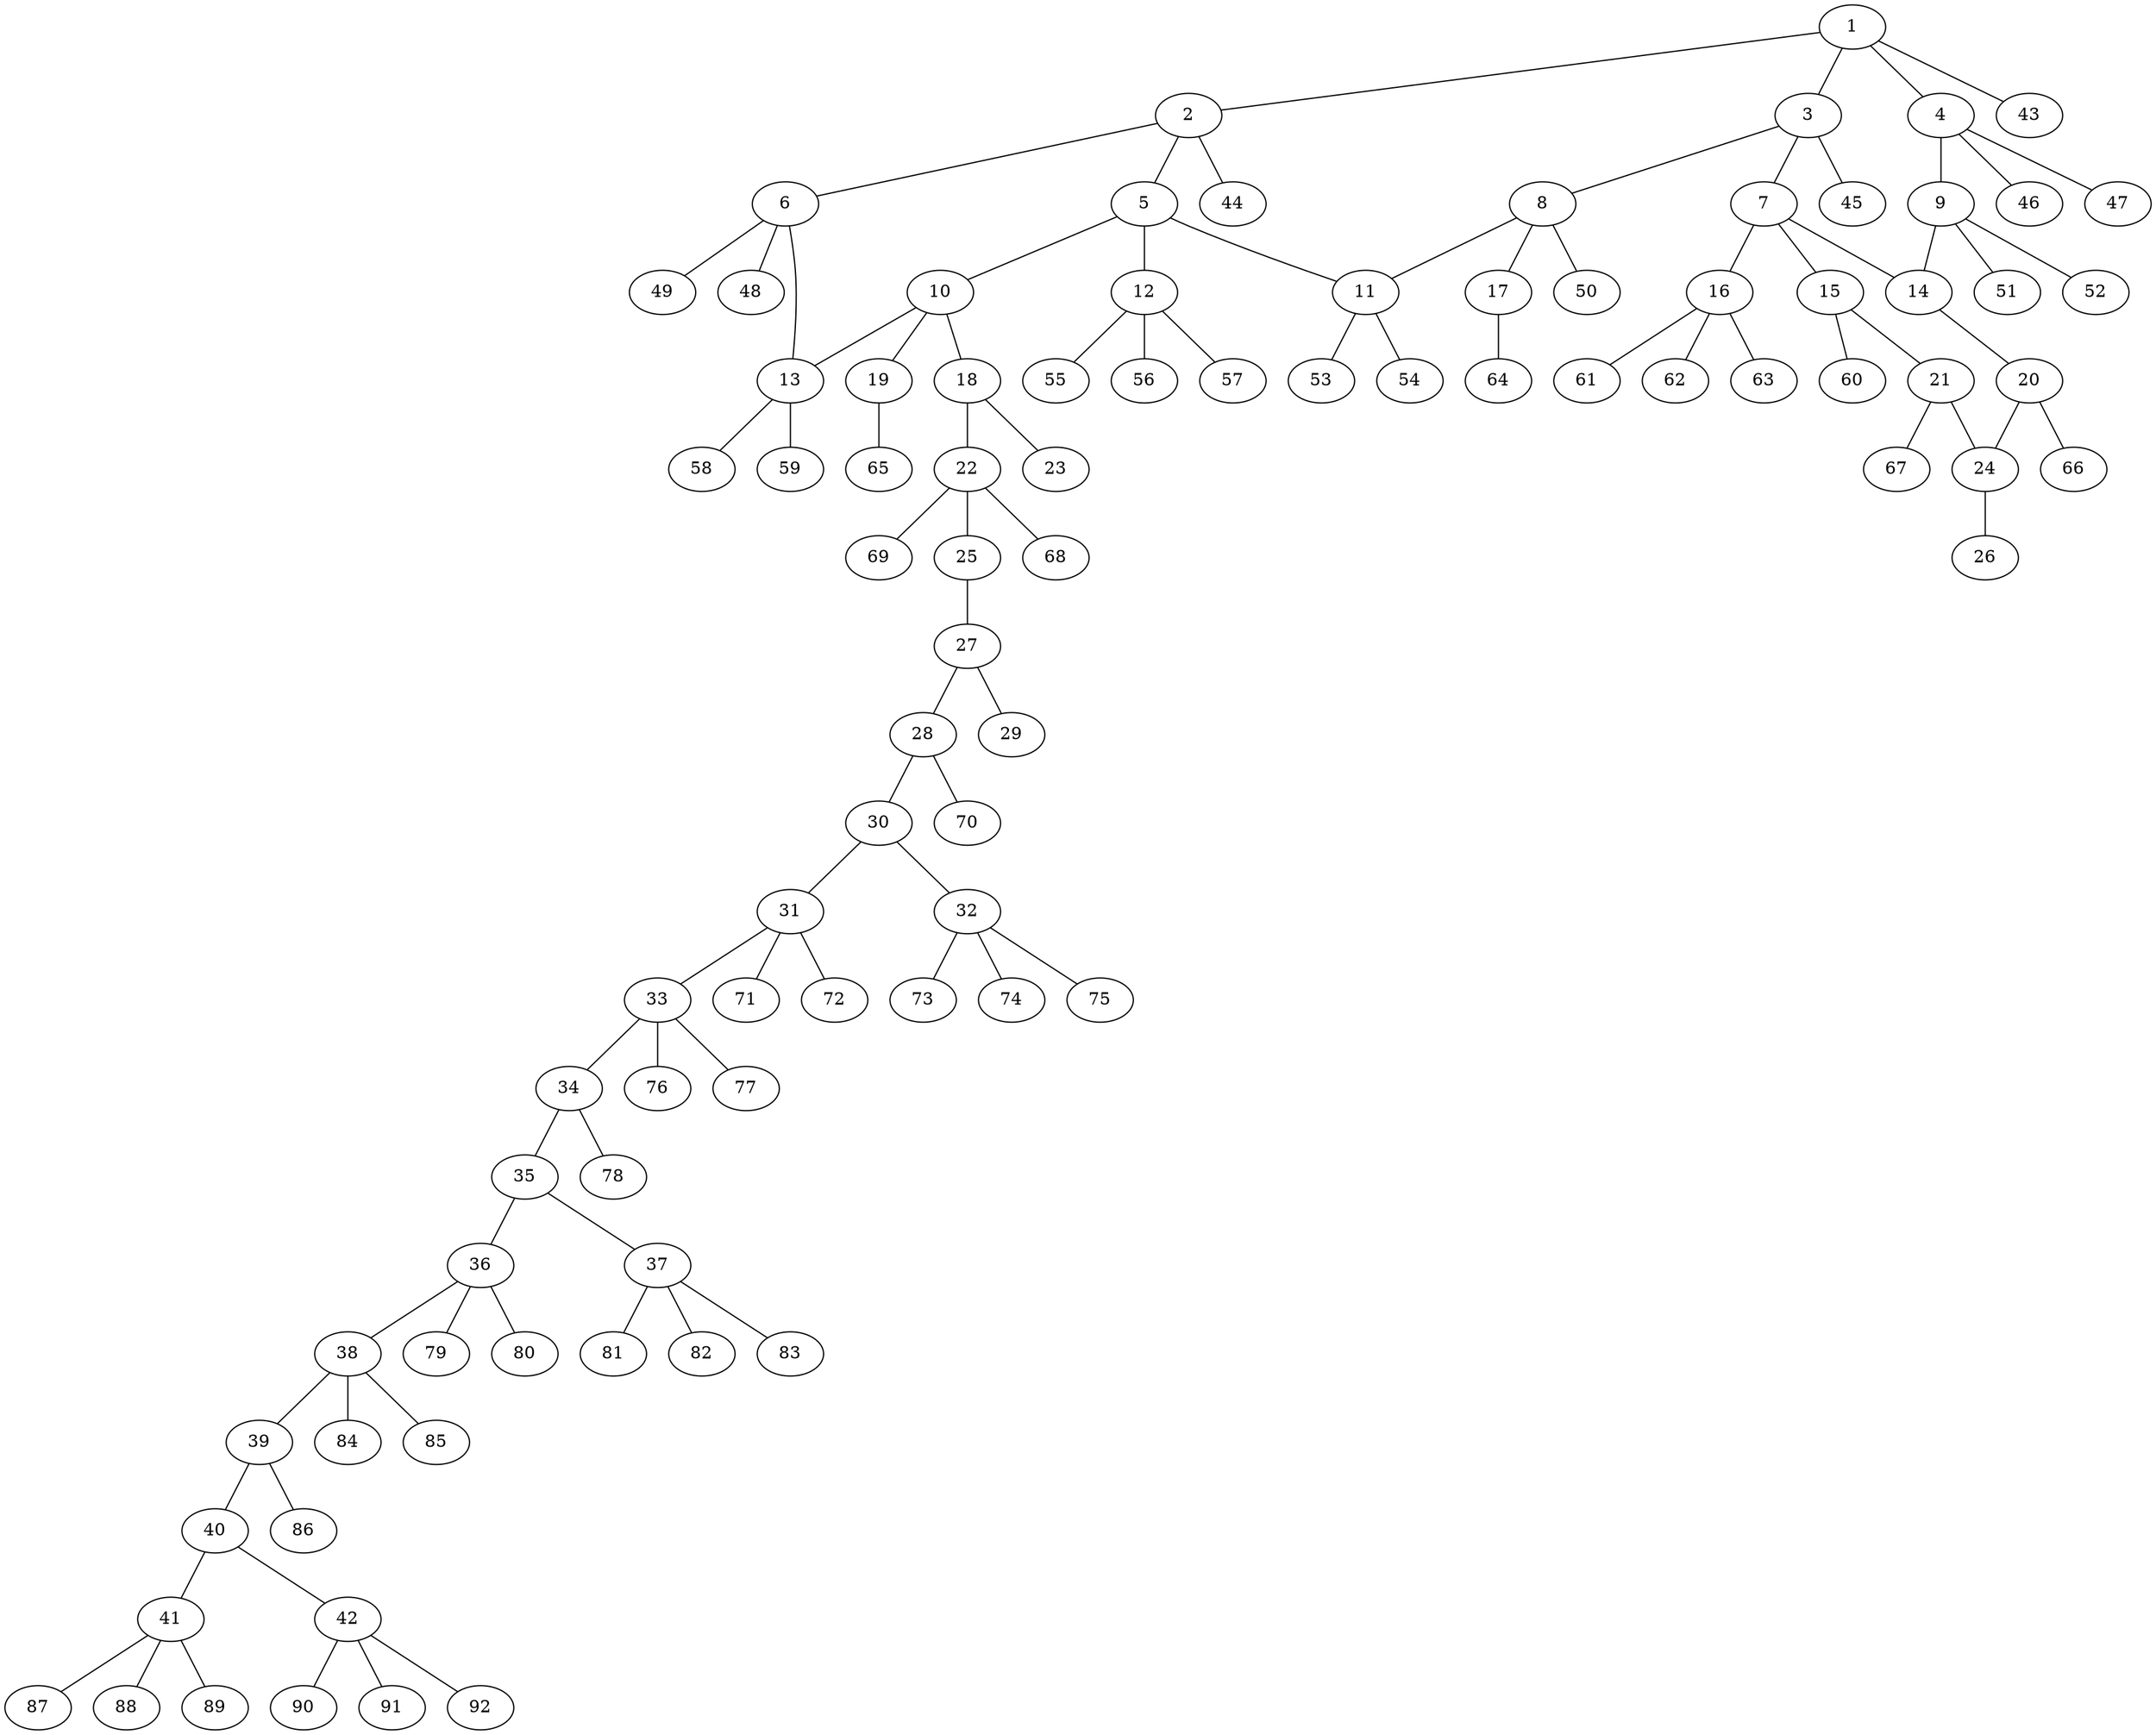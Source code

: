 graph molecule_560 {
	1	 [chem=C];
	2	 [chem=C];
	1 -- 2	 [valence=1];
	3	 [chem=C];
	1 -- 3	 [valence=1];
	4	 [chem=C];
	1 -- 4	 [valence=1];
	43	 [chem=H];
	1 -- 43	 [valence=1];
	5	 [chem=C];
	2 -- 5	 [valence=1];
	6	 [chem=C];
	2 -- 6	 [valence=1];
	44	 [chem=H];
	2 -- 44	 [valence=1];
	7	 [chem=C];
	3 -- 7	 [valence=1];
	8	 [chem=C];
	3 -- 8	 [valence=1];
	45	 [chem=H];
	3 -- 45	 [valence=1];
	9	 [chem=C];
	4 -- 9	 [valence=1];
	46	 [chem=H];
	4 -- 46	 [valence=1];
	47	 [chem=H];
	4 -- 47	 [valence=1];
	10	 [chem=C];
	5 -- 10	 [valence=1];
	11	 [chem=C];
	5 -- 11	 [valence=1];
	12	 [chem=C];
	5 -- 12	 [valence=1];
	13	 [chem=C];
	6 -- 13	 [valence=1];
	48	 [chem=H];
	6 -- 48	 [valence=1];
	49	 [chem=H];
	6 -- 49	 [valence=1];
	14	 [chem=C];
	7 -- 14	 [valence=1];
	15	 [chem=C];
	7 -- 15	 [valence=1];
	16	 [chem=C];
	7 -- 16	 [valence=1];
	8 -- 11	 [valence=1];
	17	 [chem=O];
	8 -- 17	 [valence=1];
	50	 [chem=H];
	8 -- 50	 [valence=1];
	9 -- 14	 [valence=1];
	51	 [chem=H];
	9 -- 51	 [valence=1];
	52	 [chem=H];
	9 -- 52	 [valence=1];
	10 -- 13	 [valence=1];
	18	 [chem=C];
	10 -- 18	 [valence=1];
	19	 [chem=O];
	10 -- 19	 [valence=1];
	53	 [chem=H];
	11 -- 53	 [valence=1];
	54	 [chem=H];
	11 -- 54	 [valence=1];
	55	 [chem=H];
	12 -- 55	 [valence=1];
	56	 [chem=H];
	12 -- 56	 [valence=1];
	57	 [chem=H];
	12 -- 57	 [valence=1];
	58	 [chem=H];
	13 -- 58	 [valence=1];
	59	 [chem=H];
	13 -- 59	 [valence=1];
	20	 [chem=C];
	14 -- 20	 [valence=2];
	21	 [chem=C];
	15 -- 21	 [valence=2];
	60	 [chem=H];
	15 -- 60	 [valence=1];
	61	 [chem=H];
	16 -- 61	 [valence=1];
	62	 [chem=H];
	16 -- 62	 [valence=1];
	63	 [chem=H];
	16 -- 63	 [valence=1];
	64	 [chem=H];
	17 -- 64	 [valence=1];
	22	 [chem=C];
	18 -- 22	 [valence=1];
	23	 [chem=O];
	18 -- 23	 [valence=2];
	65	 [chem=H];
	19 -- 65	 [valence=1];
	24	 [chem=C];
	20 -- 24	 [valence=1];
	66	 [chem=H];
	20 -- 66	 [valence=1];
	21 -- 24	 [valence=1];
	67	 [chem=H];
	21 -- 67	 [valence=1];
	25	 [chem=O];
	22 -- 25	 [valence=1];
	68	 [chem=H];
	22 -- 68	 [valence=1];
	69	 [chem=H];
	22 -- 69	 [valence=1];
	26	 [chem=O];
	24 -- 26	 [valence=2];
	27	 [chem=C];
	25 -- 27	 [valence=1];
	28	 [chem=C];
	27 -- 28	 [valence=1];
	29	 [chem=O];
	27 -- 29	 [valence=2];
	30	 [chem=C];
	28 -- 30	 [valence=2];
	70	 [chem=H];
	28 -- 70	 [valence=1];
	31	 [chem=C];
	30 -- 31	 [valence=1];
	32	 [chem=C];
	30 -- 32	 [valence=1];
	33	 [chem=C];
	31 -- 33	 [valence=1];
	71	 [chem=H];
	31 -- 71	 [valence=1];
	72	 [chem=H];
	31 -- 72	 [valence=1];
	73	 [chem=H];
	32 -- 73	 [valence=1];
	74	 [chem=H];
	32 -- 74	 [valence=1];
	75	 [chem=H];
	32 -- 75	 [valence=1];
	34	 [chem=C];
	33 -- 34	 [valence=1];
	76	 [chem=H];
	33 -- 76	 [valence=1];
	77	 [chem=H];
	33 -- 77	 [valence=1];
	35	 [chem=C];
	34 -- 35	 [valence=2];
	78	 [chem=H];
	34 -- 78	 [valence=1];
	36	 [chem=C];
	35 -- 36	 [valence=1];
	37	 [chem=C];
	35 -- 37	 [valence=1];
	38	 [chem=C];
	36 -- 38	 [valence=1];
	79	 [chem=H];
	36 -- 79	 [valence=1];
	80	 [chem=H];
	36 -- 80	 [valence=1];
	81	 [chem=H];
	37 -- 81	 [valence=1];
	82	 [chem=H];
	37 -- 82	 [valence=1];
	83	 [chem=H];
	37 -- 83	 [valence=1];
	39	 [chem=C];
	38 -- 39	 [valence=1];
	84	 [chem=H];
	38 -- 84	 [valence=1];
	85	 [chem=H];
	38 -- 85	 [valence=1];
	40	 [chem=C];
	39 -- 40	 [valence=2];
	86	 [chem=H];
	39 -- 86	 [valence=1];
	41	 [chem=C];
	40 -- 41	 [valence=1];
	42	 [chem=C];
	40 -- 42	 [valence=1];
	87	 [chem=H];
	41 -- 87	 [valence=1];
	88	 [chem=H];
	41 -- 88	 [valence=1];
	89	 [chem=H];
	41 -- 89	 [valence=1];
	90	 [chem=H];
	42 -- 90	 [valence=1];
	91	 [chem=H];
	42 -- 91	 [valence=1];
	92	 [chem=H];
	42 -- 92	 [valence=1];
}
